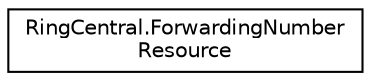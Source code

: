 digraph "Graphical Class Hierarchy"
{
 // LATEX_PDF_SIZE
  edge [fontname="Helvetica",fontsize="10",labelfontname="Helvetica",labelfontsize="10"];
  node [fontname="Helvetica",fontsize="10",shape=record];
  rankdir="LR";
  Node0 [label="RingCentral.ForwardingNumber\lResource",height=0.2,width=0.4,color="black", fillcolor="white", style="filled",URL="$classRingCentral_1_1ForwardingNumberResource.html",tooltip=" "];
}
